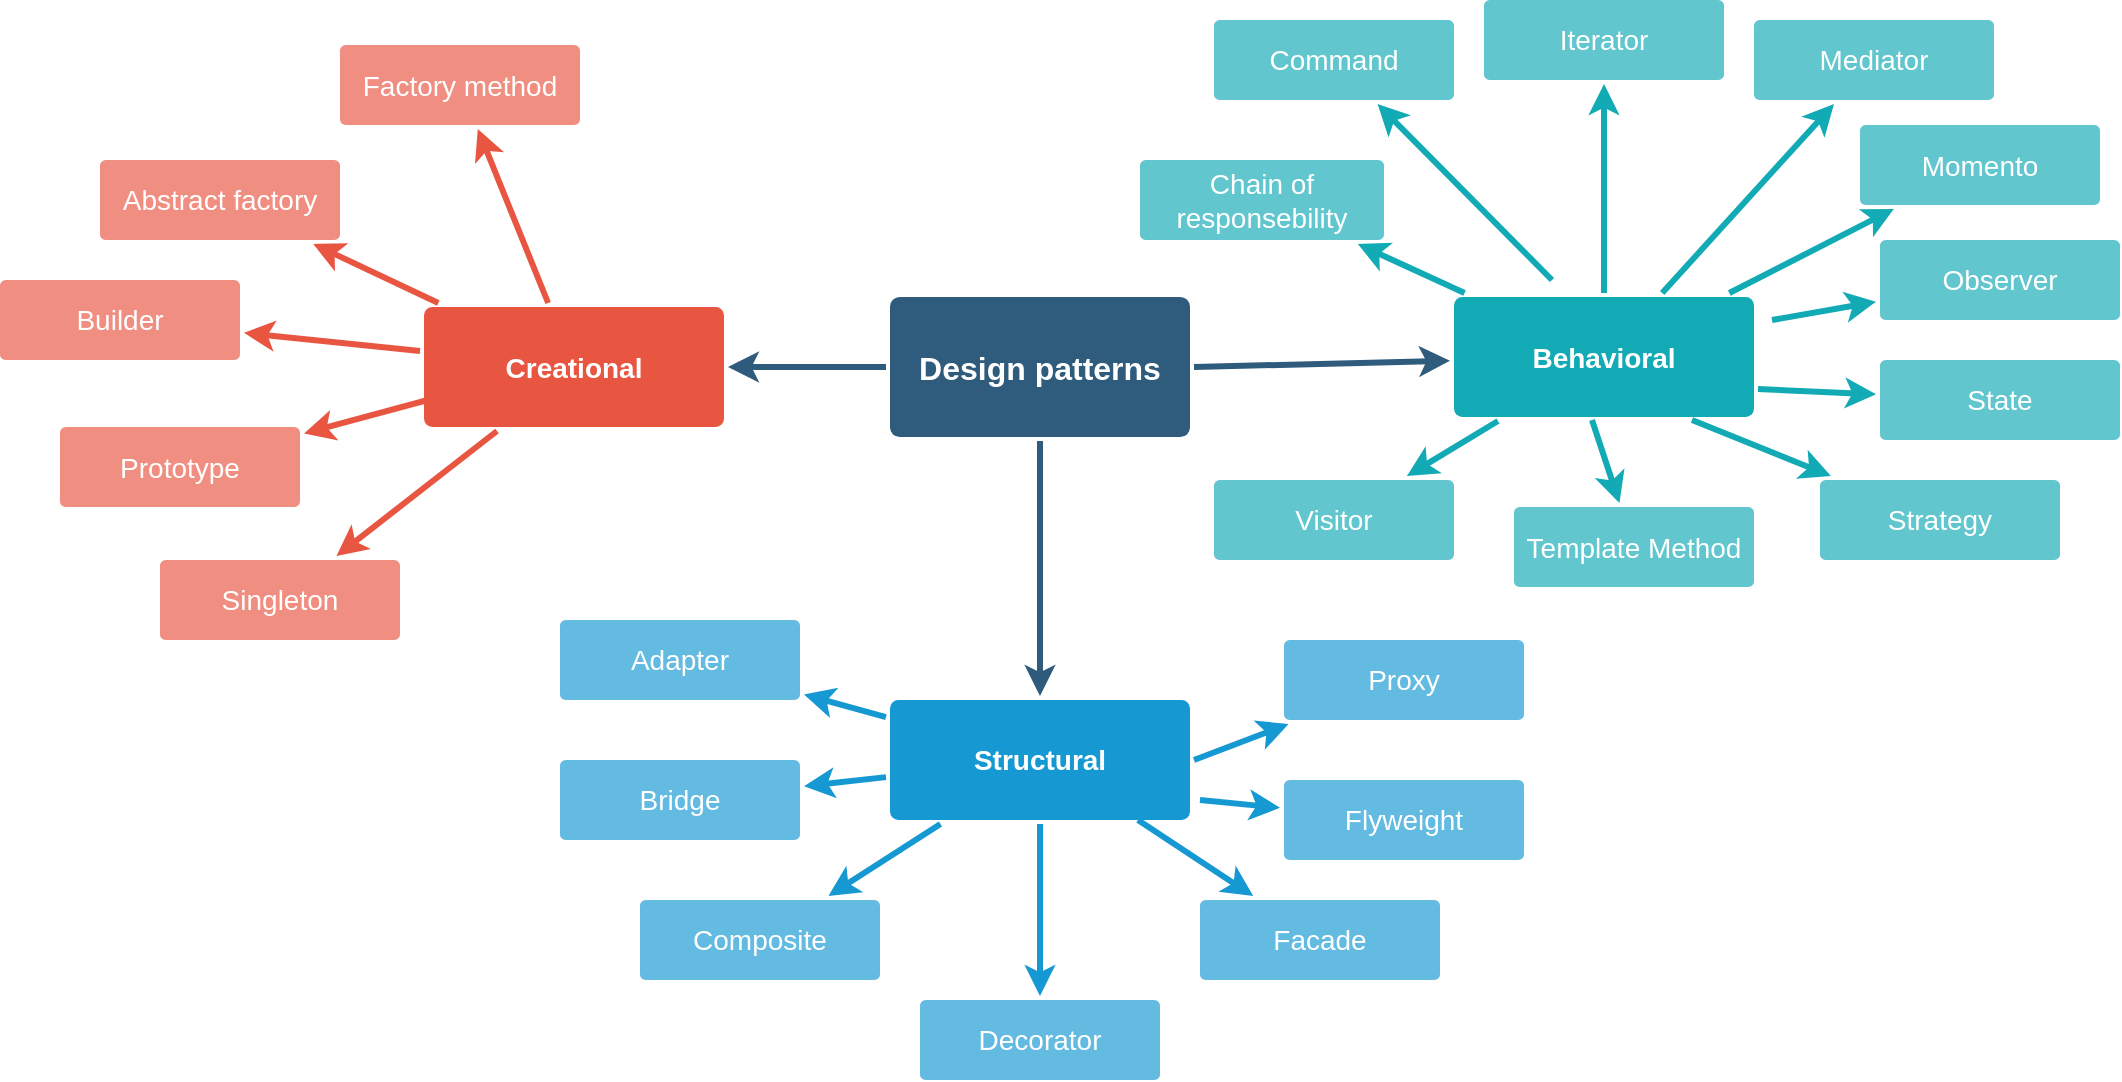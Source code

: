 <mxfile version="24.0.0" type="device">
  <diagram id="6a731a19-8d31-9384-78a2-239565b7b9f0" name="Page-1">
    <mxGraphModel dx="1434" dy="818" grid="1" gridSize="10" guides="1" tooltips="1" connect="1" arrows="1" fold="1" page="1" pageScale="1" pageWidth="1169" pageHeight="827" background="none" math="0" shadow="0">
      <root>
        <mxCell id="0" />
        <mxCell id="1" parent="0" />
        <mxCell id="1746" value="" style="edgeStyle=none;rounded=0;jumpStyle=none;html=1;shadow=0;labelBackgroundColor=none;startArrow=none;startFill=0;endArrow=classic;endFill=1;jettySize=auto;orthogonalLoop=1;strokeColor=#2F5B7C;strokeWidth=3;fontFamily=Helvetica;fontSize=16;fontColor=#23445D;spacing=5;exitX=1;exitY=0.5;exitDx=0;exitDy=0;" parent="1" source="1749" target="1771" edge="1">
          <mxGeometry relative="1" as="geometry">
            <mxPoint x="683" y="371.935" as="sourcePoint" />
          </mxGeometry>
        </mxCell>
        <mxCell id="1747" value="" style="edgeStyle=none;rounded=0;jumpStyle=none;html=1;shadow=0;labelBackgroundColor=none;startArrow=none;startFill=0;endArrow=classic;endFill=1;jettySize=auto;orthogonalLoop=1;strokeColor=#2F5B7C;strokeWidth=3;fontFamily=Helvetica;fontSize=16;fontColor=#23445D;spacing=5;" parent="1" source="1749" target="1760" edge="1">
          <mxGeometry relative="1" as="geometry" />
        </mxCell>
        <mxCell id="1748" value="" style="edgeStyle=none;rounded=0;jumpStyle=none;html=1;shadow=0;labelBackgroundColor=none;startArrow=none;startFill=0;endArrow=classic;endFill=1;jettySize=auto;orthogonalLoop=1;strokeColor=#2F5B7C;strokeWidth=3;fontFamily=Helvetica;fontSize=16;fontColor=#23445D;spacing=5;" parent="1" source="1749" target="1753" edge="1">
          <mxGeometry relative="1" as="geometry" />
        </mxCell>
        <mxCell id="1749" value="Design patterns" style="rounded=1;whiteSpace=wrap;html=1;shadow=0;labelBackgroundColor=none;strokeColor=none;strokeWidth=3;fillColor=#2F5B7C;fontFamily=Helvetica;fontSize=16;fontColor=#FFFFFF;align=center;fontStyle=1;spacing=5;arcSize=7;perimeterSpacing=2;" parent="1" vertex="1">
          <mxGeometry x="495" y="338.5" width="150" height="70" as="geometry" />
        </mxCell>
        <mxCell id="1750" value="" style="edgeStyle=none;rounded=1;jumpStyle=none;html=1;shadow=0;labelBackgroundColor=none;startArrow=none;startFill=0;jettySize=auto;orthogonalLoop=1;strokeColor=#E85642;strokeWidth=3;fontFamily=Helvetica;fontSize=14;fontColor=#FFFFFF;spacing=5;fontStyle=1;fillColor=#b0e3e6;" parent="1" source="1753" target="1756" edge="1">
          <mxGeometry relative="1" as="geometry" />
        </mxCell>
        <mxCell id="1751" value="" style="edgeStyle=none;rounded=1;jumpStyle=none;html=1;shadow=0;labelBackgroundColor=none;startArrow=none;startFill=0;jettySize=auto;orthogonalLoop=1;strokeColor=#E85642;strokeWidth=3;fontFamily=Helvetica;fontSize=14;fontColor=#FFFFFF;spacing=5;fontStyle=1;fillColor=#b0e3e6;" parent="1" source="1753" target="1755" edge="1">
          <mxGeometry relative="1" as="geometry" />
        </mxCell>
        <mxCell id="1752" value="" style="edgeStyle=none;rounded=1;jumpStyle=none;html=1;shadow=0;labelBackgroundColor=none;startArrow=none;startFill=0;jettySize=auto;orthogonalLoop=1;strokeColor=#E85642;strokeWidth=3;fontFamily=Helvetica;fontSize=14;fontColor=#FFFFFF;spacing=5;fontStyle=1;fillColor=#b0e3e6;" parent="1" source="1753" target="1754" edge="1">
          <mxGeometry relative="1" as="geometry" />
        </mxCell>
        <mxCell id="1753" value="Creational" style="rounded=1;whiteSpace=wrap;html=1;shadow=0;labelBackgroundColor=none;strokeColor=none;strokeWidth=3;fillColor=#e85642;fontFamily=Helvetica;fontSize=14;fontColor=#FFFFFF;align=center;spacing=5;fontStyle=1;arcSize=7;perimeterSpacing=2;" parent="1" vertex="1">
          <mxGeometry x="262" y="343.5" width="150" height="60" as="geometry" />
        </mxCell>
        <mxCell id="1754" value="Builder" style="rounded=1;whiteSpace=wrap;html=1;shadow=0;labelBackgroundColor=none;strokeColor=none;strokeWidth=3;fillColor=#f08e81;fontFamily=Helvetica;fontSize=14;fontColor=#FFFFFF;align=center;spacing=5;fontStyle=0;arcSize=7;perimeterSpacing=2;imageWidth=23;glass=0;textShadow=0;" parent="1" vertex="1">
          <mxGeometry x="50" y="330" width="120" height="40" as="geometry" />
        </mxCell>
        <mxCell id="1755" value="Abstract factory" style="rounded=1;whiteSpace=wrap;html=1;shadow=0;labelBackgroundColor=none;strokeColor=none;strokeWidth=3;fillColor=#f08e81;fontFamily=Helvetica;fontSize=14;fontColor=#FFFFFF;align=center;spacing=5;fontStyle=0;arcSize=7;perimeterSpacing=2;imageWidth=23;glass=0;textShadow=0;" parent="1" vertex="1">
          <mxGeometry x="100" y="270" width="120" height="40" as="geometry" />
        </mxCell>
        <mxCell id="1756" value="Factory method" style="rounded=1;whiteSpace=wrap;html=1;shadow=0;labelBackgroundColor=none;strokeColor=none;strokeWidth=3;fillColor=#f08e81;fontFamily=Helvetica;fontSize=14;fontColor=#FFFFFF;align=center;spacing=5;fontStyle=0;arcSize=7;perimeterSpacing=2;imageWidth=23;glass=0;textShadow=0;" parent="1" vertex="1">
          <mxGeometry x="220" y="212.5" width="120" height="40" as="geometry" />
        </mxCell>
        <mxCell id="1757" value="" style="edgeStyle=none;rounded=0;jumpStyle=none;html=1;shadow=0;labelBackgroundColor=none;startArrow=none;startFill=0;endArrow=classic;endFill=1;jettySize=auto;orthogonalLoop=1;strokeColor=#1699D3;strokeWidth=3;fontFamily=Helvetica;fontSize=14;fontColor=#FFFFFF;spacing=5;" parent="1" source="1760" target="1763" edge="1">
          <mxGeometry relative="1" as="geometry" />
        </mxCell>
        <mxCell id="1758" value="" style="edgeStyle=none;rounded=0;jumpStyle=none;html=1;shadow=0;labelBackgroundColor=none;startArrow=none;startFill=0;endArrow=classic;endFill=1;jettySize=auto;orthogonalLoop=1;strokeColor=#1699D3;strokeWidth=3;fontFamily=Helvetica;fontSize=14;fontColor=#FFFFFF;spacing=5;" parent="1" source="1760" target="1762" edge="1">
          <mxGeometry relative="1" as="geometry" />
        </mxCell>
        <mxCell id="1759" value="" style="edgeStyle=none;rounded=0;jumpStyle=none;html=1;shadow=0;labelBackgroundColor=none;startArrow=none;startFill=0;endArrow=classic;endFill=1;jettySize=auto;orthogonalLoop=1;strokeColor=#1699D3;strokeWidth=3;fontFamily=Helvetica;fontSize=14;fontColor=#FFFFFF;spacing=5;" parent="1" source="1760" target="1761" edge="1">
          <mxGeometry relative="1" as="geometry" />
        </mxCell>
        <mxCell id="1760" value="Structural" style="rounded=1;whiteSpace=wrap;html=1;shadow=0;labelBackgroundColor=none;strokeColor=none;strokeWidth=3;fillColor=#1699d3;fontFamily=Helvetica;fontSize=14;fontColor=#FFFFFF;align=center;spacing=5;fontStyle=1;arcSize=7;perimeterSpacing=2;" parent="1" vertex="1">
          <mxGeometry x="495" y="540" width="150" height="60" as="geometry" />
        </mxCell>
        <mxCell id="1761" value="Composite" style="rounded=1;whiteSpace=wrap;html=1;shadow=0;labelBackgroundColor=none;strokeColor=none;strokeWidth=3;fillColor=#64bbe2;fontFamily=Helvetica;fontSize=14;fontColor=#FFFFFF;align=center;spacing=5;arcSize=7;perimeterSpacing=2;imageWidth=23;glass=0;textShadow=0;" parent="1" vertex="1">
          <mxGeometry x="370" y="640" width="120" height="40" as="geometry" />
        </mxCell>
        <mxCell id="1762" value="Bridge" style="rounded=1;whiteSpace=wrap;html=1;shadow=0;labelBackgroundColor=none;strokeColor=none;strokeWidth=3;fillColor=#64bbe2;fontFamily=Helvetica;fontSize=14;fontColor=#FFFFFF;align=center;spacing=5;arcSize=7;perimeterSpacing=2;imageWidth=23;glass=0;textShadow=0;" parent="1" vertex="1">
          <mxGeometry x="330" y="570" width="120" height="40" as="geometry" />
        </mxCell>
        <mxCell id="1763" value="Adapter" style="rounded=1;whiteSpace=wrap;html=1;shadow=0;labelBackgroundColor=none;strokeColor=none;strokeWidth=3;fillColor=#64bbe2;fontFamily=Helvetica;fontSize=14;fontColor=#FFFFFF;align=center;spacing=5;arcSize=7;perimeterSpacing=2;imageWidth=23;glass=0;textShadow=0;" parent="1" vertex="1">
          <mxGeometry x="330" y="500" width="120" height="40" as="geometry" />
        </mxCell>
        <mxCell id="1771" value="Behavioral" style="rounded=1;whiteSpace=wrap;html=1;shadow=0;labelBackgroundColor=none;strokeColor=none;strokeWidth=3;fillColor=#12aab5;fontFamily=Helvetica;fontSize=14;fontColor=#FFFFFF;align=center;spacing=5;fontStyle=1;arcSize=7;perimeterSpacing=2;" parent="1" vertex="1">
          <mxGeometry x="777" y="338.5" width="150" height="60" as="geometry" />
        </mxCell>
        <mxCell id="1772" value="Momento" style="rounded=1;whiteSpace=wrap;html=1;shadow=0;labelBackgroundColor=none;strokeColor=none;strokeWidth=3;fillColor=#61c6ce;fontFamily=Helvetica;fontSize=14;fontColor=#FFFFFF;align=center;spacing=5;fontStyle=0;arcSize=7;perimeterSpacing=2;imageWidth=23;glass=0;textShadow=0;" parent="1" vertex="1">
          <mxGeometry x="980" y="252.5" width="120" height="40" as="geometry" />
        </mxCell>
        <mxCell id="1773" value="" style="edgeStyle=none;rounded=1;jumpStyle=none;html=1;shadow=0;labelBackgroundColor=none;startArrow=none;startFill=0;jettySize=auto;orthogonalLoop=1;strokeColor=#12AAB5;strokeWidth=3;fontFamily=Helvetica;fontSize=14;fontColor=#FFFFFF;spacing=5;fontStyle=1;fillColor=#b0e3e6;" parent="1" source="1771" target="1772" edge="1">
          <mxGeometry relative="1" as="geometry" />
        </mxCell>
        <mxCell id="1774" value="Mediator" style="rounded=1;whiteSpace=wrap;html=1;shadow=0;labelBackgroundColor=none;strokeColor=none;strokeWidth=3;fillColor=#61c6ce;fontFamily=Helvetica;fontSize=14;fontColor=#FFFFFF;align=center;spacing=5;fontStyle=0;arcSize=7;perimeterSpacing=2;imageWidth=23;glass=0;textShadow=0;" parent="1" vertex="1">
          <mxGeometry x="927" y="200" width="120" height="40" as="geometry" />
        </mxCell>
        <mxCell id="1775" value="" style="edgeStyle=none;rounded=1;jumpStyle=none;html=1;shadow=0;labelBackgroundColor=none;startArrow=none;startFill=0;jettySize=auto;orthogonalLoop=1;strokeColor=#12AAB5;strokeWidth=3;fontFamily=Helvetica;fontSize=14;fontColor=#FFFFFF;spacing=5;fontStyle=1;fillColor=#b0e3e6;" parent="1" source="1771" target="1774" edge="1">
          <mxGeometry relative="1" as="geometry" />
        </mxCell>
        <mxCell id="1776" value="Iterator" style="rounded=1;whiteSpace=wrap;html=1;shadow=0;labelBackgroundColor=none;strokeColor=none;strokeWidth=3;fillColor=#61c6ce;fontFamily=Helvetica;fontSize=14;fontColor=#FFFFFF;align=center;spacing=5;fontStyle=0;arcSize=7;perimeterSpacing=2;imageWidth=23;glass=0;textShadow=0;" parent="1" vertex="1">
          <mxGeometry x="792" y="190" width="120" height="40" as="geometry" />
        </mxCell>
        <mxCell id="1777" value="" style="edgeStyle=none;rounded=1;jumpStyle=none;html=1;shadow=0;labelBackgroundColor=none;startArrow=none;startFill=0;jettySize=auto;orthogonalLoop=1;strokeColor=#12AAB5;strokeWidth=3;fontFamily=Helvetica;fontSize=14;fontColor=#FFFFFF;spacing=5;fontStyle=1;fillColor=#b0e3e6;" parent="1" source="1771" target="1776" edge="1">
          <mxGeometry relative="1" as="geometry" />
        </mxCell>
        <mxCell id="1778" value="Chain of responsebility" style="rounded=1;whiteSpace=wrap;html=1;shadow=0;labelBackgroundColor=none;strokeColor=none;strokeWidth=3;fillColor=#61c6ce;fontFamily=Helvetica;fontSize=14;fontColor=#FFFFFF;align=center;spacing=5;fontStyle=0;arcSize=7;perimeterSpacing=2;imageWidth=23;glass=0;textShadow=0;" parent="1" vertex="1">
          <mxGeometry x="620" y="270" width="122" height="40" as="geometry" />
        </mxCell>
        <mxCell id="1779" value="" style="edgeStyle=none;rounded=1;jumpStyle=none;html=1;shadow=0;labelBackgroundColor=none;startArrow=none;startFill=0;jettySize=auto;orthogonalLoop=1;strokeColor=#12AAB5;strokeWidth=3;fontFamily=Helvetica;fontSize=14;fontColor=#FFFFFF;spacing=5;fontStyle=1;fillColor=#b0e3e6;" parent="1" source="1771" target="1778" edge="1">
          <mxGeometry relative="1" as="geometry" />
        </mxCell>
        <mxCell id="Cx9iERYuDsC7vW8Rm2oK-1779" value="" style="edgeStyle=none;rounded=1;jumpStyle=none;html=1;shadow=0;labelBackgroundColor=none;startArrow=none;startFill=0;jettySize=auto;orthogonalLoop=1;strokeColor=#E85642;strokeWidth=3;fontFamily=Helvetica;fontSize=14;fontColor=#FFFFFF;spacing=5;fontStyle=1;fillColor=#b0e3e6;exitX=0;exitY=0.75;exitDx=0;exitDy=0;" edge="1" parent="1" target="Cx9iERYuDsC7vW8Rm2oK-1780">
          <mxGeometry relative="1" as="geometry">
            <mxPoint x="288" y="383.5" as="sourcePoint" />
          </mxGeometry>
        </mxCell>
        <mxCell id="Cx9iERYuDsC7vW8Rm2oK-1780" value="Prototype" style="rounded=1;whiteSpace=wrap;html=1;shadow=0;labelBackgroundColor=none;strokeColor=none;strokeWidth=3;fillColor=#f08e81;fontFamily=Helvetica;fontSize=14;fontColor=#FFFFFF;align=center;spacing=5;fontStyle=0;arcSize=7;perimeterSpacing=2;imageWidth=23;glass=0;textShadow=0;" vertex="1" parent="1">
          <mxGeometry x="80" y="403.5" width="120" height="40" as="geometry" />
        </mxCell>
        <mxCell id="Cx9iERYuDsC7vW8Rm2oK-1781" value="" style="edgeStyle=none;rounded=1;jumpStyle=none;html=1;shadow=0;labelBackgroundColor=none;startArrow=none;startFill=0;jettySize=auto;orthogonalLoop=1;strokeColor=#E85642;strokeWidth=3;fontFamily=Helvetica;fontSize=14;fontColor=#FFFFFF;spacing=5;fontStyle=1;fillColor=#b0e3e6;exitX=0.25;exitY=1;exitDx=0;exitDy=0;" edge="1" parent="1" target="Cx9iERYuDsC7vW8Rm2oK-1782" source="1753">
          <mxGeometry relative="1" as="geometry">
            <mxPoint x="320" y="410" as="sourcePoint" />
          </mxGeometry>
        </mxCell>
        <mxCell id="Cx9iERYuDsC7vW8Rm2oK-1782" value="Singleton" style="rounded=1;whiteSpace=wrap;html=1;shadow=0;labelBackgroundColor=none;strokeColor=none;strokeWidth=3;fillColor=#f08e81;fontFamily=Helvetica;fontSize=14;fontColor=#FFFFFF;align=center;spacing=5;fontStyle=0;arcSize=7;perimeterSpacing=2;imageWidth=23;glass=0;textShadow=0;" vertex="1" parent="1">
          <mxGeometry x="130" y="470" width="120" height="40" as="geometry" />
        </mxCell>
        <mxCell id="Cx9iERYuDsC7vW8Rm2oK-1783" value="" style="edgeStyle=none;rounded=0;jumpStyle=none;html=1;shadow=0;labelBackgroundColor=none;startArrow=none;startFill=0;endArrow=classic;endFill=1;jettySize=auto;orthogonalLoop=1;strokeColor=#1699D3;strokeWidth=3;fontFamily=Helvetica;fontSize=14;fontColor=#FFFFFF;spacing=5;exitX=0.5;exitY=1;exitDx=0;exitDy=0;" edge="1" parent="1" target="Cx9iERYuDsC7vW8Rm2oK-1784" source="1760">
          <mxGeometry relative="1" as="geometry">
            <mxPoint x="659" y="630" as="sourcePoint" />
          </mxGeometry>
        </mxCell>
        <mxCell id="Cx9iERYuDsC7vW8Rm2oK-1784" value="Decorator" style="rounded=1;whiteSpace=wrap;html=1;shadow=0;labelBackgroundColor=none;strokeColor=none;strokeWidth=3;fillColor=#64bbe2;fontFamily=Helvetica;fontSize=14;fontColor=#FFFFFF;align=center;spacing=5;arcSize=7;perimeterSpacing=2;imageWidth=23;glass=0;textShadow=0;" vertex="1" parent="1">
          <mxGeometry x="510" y="690" width="120" height="40" as="geometry" />
        </mxCell>
        <mxCell id="Cx9iERYuDsC7vW8Rm2oK-1785" value="" style="edgeStyle=none;rounded=0;jumpStyle=none;html=1;shadow=0;labelBackgroundColor=none;startArrow=none;startFill=0;endArrow=classic;endFill=1;jettySize=auto;orthogonalLoop=1;strokeColor=#1699D3;strokeWidth=3;fontFamily=Helvetica;fontSize=14;fontColor=#FFFFFF;spacing=5;exitX=1;exitY=0.5;exitDx=0;exitDy=0;" edge="1" parent="1" target="Cx9iERYuDsC7vW8Rm2oK-1790" source="1760">
          <mxGeometry relative="1" as="geometry">
            <mxPoint x="855" y="553.008" as="sourcePoint" />
          </mxGeometry>
        </mxCell>
        <mxCell id="Cx9iERYuDsC7vW8Rm2oK-1786" value="" style="edgeStyle=none;rounded=0;jumpStyle=none;html=1;shadow=0;labelBackgroundColor=none;startArrow=none;startFill=0;endArrow=classic;endFill=1;jettySize=auto;orthogonalLoop=1;strokeColor=#1699D3;strokeWidth=3;fontFamily=Helvetica;fontSize=14;fontColor=#FFFFFF;spacing=5;" edge="1" parent="1" target="Cx9iERYuDsC7vW8Rm2oK-1789">
          <mxGeometry relative="1" as="geometry">
            <mxPoint x="650" y="590" as="sourcePoint" />
          </mxGeometry>
        </mxCell>
        <mxCell id="Cx9iERYuDsC7vW8Rm2oK-1787" value="" style="edgeStyle=none;rounded=0;jumpStyle=none;html=1;shadow=0;labelBackgroundColor=none;startArrow=none;startFill=0;endArrow=classic;endFill=1;jettySize=auto;orthogonalLoop=1;strokeColor=#1699D3;strokeWidth=3;fontFamily=Helvetica;fontSize=14;fontColor=#FFFFFF;spacing=5;exitX=0.818;exitY=0.969;exitDx=0;exitDy=0;exitPerimeter=0;" edge="1" parent="1" target="Cx9iERYuDsC7vW8Rm2oK-1788" source="1760">
          <mxGeometry relative="1" as="geometry">
            <mxPoint x="882" y="667.344" as="sourcePoint" />
          </mxGeometry>
        </mxCell>
        <mxCell id="Cx9iERYuDsC7vW8Rm2oK-1788" value="Facade" style="rounded=1;whiteSpace=wrap;html=1;shadow=0;labelBackgroundColor=none;strokeColor=none;strokeWidth=3;fillColor=#64bbe2;fontFamily=Helvetica;fontSize=14;fontColor=#FFFFFF;align=center;spacing=5;arcSize=7;perimeterSpacing=2;imageWidth=23;glass=0;textShadow=0;flipV=0;" vertex="1" parent="1">
          <mxGeometry x="650" y="640" width="120" height="40" as="geometry" />
        </mxCell>
        <mxCell id="Cx9iERYuDsC7vW8Rm2oK-1789" value="Flyweight" style="rounded=1;whiteSpace=wrap;html=1;shadow=0;labelBackgroundColor=none;strokeColor=none;strokeWidth=3;fillColor=#64bbe2;fontFamily=Helvetica;fontSize=14;fontColor=#FFFFFF;align=center;spacing=5;arcSize=7;perimeterSpacing=2;imageWidth=23;glass=0;textShadow=0;flipV=0;" vertex="1" parent="1">
          <mxGeometry x="692" y="580" width="120" height="40" as="geometry" />
        </mxCell>
        <mxCell id="Cx9iERYuDsC7vW8Rm2oK-1790" value="Proxy" style="rounded=1;whiteSpace=wrap;html=1;shadow=0;labelBackgroundColor=none;strokeColor=none;strokeWidth=3;fillColor=#64bbe2;fontFamily=Helvetica;fontSize=14;fontColor=#FFFFFF;align=center;spacing=5;arcSize=7;perimeterSpacing=2;imageWidth=23;glass=0;textShadow=0;flipV=0;" vertex="1" parent="1">
          <mxGeometry x="692" y="510" width="120" height="40" as="geometry" />
        </mxCell>
        <mxCell id="Cx9iERYuDsC7vW8Rm2oK-1791" value="Observer" style="rounded=1;whiteSpace=wrap;html=1;shadow=0;labelBackgroundColor=none;strokeColor=none;strokeWidth=3;fillColor=#61c6ce;fontFamily=Helvetica;fontSize=14;fontColor=#FFFFFF;align=center;spacing=5;fontStyle=0;arcSize=7;perimeterSpacing=2;imageWidth=23;glass=0;textShadow=0;" vertex="1" parent="1">
          <mxGeometry x="990" y="310" width="120" height="40" as="geometry" />
        </mxCell>
        <mxCell id="Cx9iERYuDsC7vW8Rm2oK-1792" value="" style="edgeStyle=none;rounded=1;jumpStyle=none;html=1;shadow=0;labelBackgroundColor=none;startArrow=none;startFill=0;jettySize=auto;orthogonalLoop=1;strokeColor=#12AAB5;strokeWidth=3;fontFamily=Helvetica;fontSize=14;fontColor=#FFFFFF;spacing=5;fontStyle=1;fillColor=#b0e3e6;" edge="1" parent="1" target="Cx9iERYuDsC7vW8Rm2oK-1791">
          <mxGeometry relative="1" as="geometry">
            <mxPoint x="936" y="350" as="sourcePoint" />
          </mxGeometry>
        </mxCell>
        <mxCell id="Cx9iERYuDsC7vW8Rm2oK-1793" value="State" style="rounded=1;whiteSpace=wrap;html=1;shadow=0;labelBackgroundColor=none;strokeColor=none;strokeWidth=3;fillColor=#61c6ce;fontFamily=Helvetica;fontSize=14;fontColor=#FFFFFF;align=center;spacing=5;fontStyle=0;arcSize=7;perimeterSpacing=2;imageWidth=23;glass=0;textShadow=0;" vertex="1" parent="1">
          <mxGeometry x="990" y="370" width="120" height="40" as="geometry" />
        </mxCell>
        <mxCell id="Cx9iERYuDsC7vW8Rm2oK-1794" value="" style="edgeStyle=none;rounded=1;jumpStyle=none;html=1;shadow=0;labelBackgroundColor=none;startArrow=none;startFill=0;jettySize=auto;orthogonalLoop=1;strokeColor=#12AAB5;strokeWidth=3;fontFamily=Helvetica;fontSize=14;fontColor=#FFFFFF;spacing=5;fontStyle=1;fillColor=#b0e3e6;exitX=1;exitY=0.75;exitDx=0;exitDy=0;" edge="1" parent="1" target="Cx9iERYuDsC7vW8Rm2oK-1793" source="1771">
          <mxGeometry relative="1" as="geometry">
            <mxPoint x="928" y="455" as="sourcePoint" />
          </mxGeometry>
        </mxCell>
        <mxCell id="Cx9iERYuDsC7vW8Rm2oK-1795" value="Strategy" style="rounded=1;whiteSpace=wrap;html=1;shadow=0;labelBackgroundColor=none;strokeColor=none;strokeWidth=3;fillColor=#61c6ce;fontFamily=Helvetica;fontSize=14;fontColor=#FFFFFF;align=center;spacing=5;fontStyle=0;arcSize=7;perimeterSpacing=2;imageWidth=23;glass=0;textShadow=0;" vertex="1" parent="1">
          <mxGeometry x="960" y="430" width="120" height="40" as="geometry" />
        </mxCell>
        <mxCell id="Cx9iERYuDsC7vW8Rm2oK-1796" value="" style="edgeStyle=none;rounded=1;jumpStyle=none;html=1;shadow=0;labelBackgroundColor=none;startArrow=none;startFill=0;jettySize=auto;orthogonalLoop=1;strokeColor=#12AAB5;strokeWidth=3;fontFamily=Helvetica;fontSize=14;fontColor=#FFFFFF;spacing=5;fontStyle=1;fillColor=#b0e3e6;" edge="1" parent="1" target="Cx9iERYuDsC7vW8Rm2oK-1795">
          <mxGeometry relative="1" as="geometry">
            <mxPoint x="896" y="400" as="sourcePoint" />
          </mxGeometry>
        </mxCell>
        <mxCell id="Cx9iERYuDsC7vW8Rm2oK-1797" value="Template Method" style="rounded=1;whiteSpace=wrap;html=1;shadow=0;labelBackgroundColor=none;strokeColor=none;strokeWidth=3;fillColor=#61c6ce;fontFamily=Helvetica;fontSize=14;fontColor=#FFFFFF;align=center;spacing=5;fontStyle=0;arcSize=7;perimeterSpacing=2;imageWidth=23;glass=0;textShadow=0;" vertex="1" parent="1">
          <mxGeometry x="807" y="443.5" width="120" height="40" as="geometry" />
        </mxCell>
        <mxCell id="Cx9iERYuDsC7vW8Rm2oK-1798" value="" style="edgeStyle=none;rounded=1;jumpStyle=none;html=1;shadow=0;labelBackgroundColor=none;startArrow=none;startFill=0;jettySize=auto;orthogonalLoop=1;strokeColor=#12AAB5;strokeWidth=3;fontFamily=Helvetica;fontSize=14;fontColor=#FFFFFF;spacing=5;fontStyle=1;fillColor=#b0e3e6;" edge="1" parent="1" target="Cx9iERYuDsC7vW8Rm2oK-1797">
          <mxGeometry relative="1" as="geometry">
            <mxPoint x="846" y="400" as="sourcePoint" />
          </mxGeometry>
        </mxCell>
        <mxCell id="Cx9iERYuDsC7vW8Rm2oK-1799" value="Visitor" style="rounded=1;whiteSpace=wrap;html=1;shadow=0;labelBackgroundColor=none;strokeColor=none;strokeWidth=3;fillColor=#61c6ce;fontFamily=Helvetica;fontSize=14;fontColor=#FFFFFF;align=center;spacing=5;fontStyle=0;arcSize=7;perimeterSpacing=2;imageWidth=23;glass=0;textShadow=0;" vertex="1" parent="1">
          <mxGeometry x="657" y="430" width="120" height="40" as="geometry" />
        </mxCell>
        <mxCell id="Cx9iERYuDsC7vW8Rm2oK-1800" value="" style="edgeStyle=none;rounded=1;jumpStyle=none;html=1;shadow=0;labelBackgroundColor=none;startArrow=none;startFill=0;jettySize=auto;orthogonalLoop=1;strokeColor=#12AAB5;strokeWidth=3;fontFamily=Helvetica;fontSize=14;fontColor=#FFFFFF;spacing=5;fontStyle=1;fillColor=#b0e3e6;" edge="1" parent="1" target="Cx9iERYuDsC7vW8Rm2oK-1799" source="1771">
          <mxGeometry relative="1" as="geometry">
            <mxPoint x="646" y="481.5" as="sourcePoint" />
          </mxGeometry>
        </mxCell>
        <mxCell id="Cx9iERYuDsC7vW8Rm2oK-1801" value="Command" style="rounded=1;whiteSpace=wrap;html=1;shadow=0;labelBackgroundColor=none;strokeColor=none;strokeWidth=3;fillColor=#61c6ce;fontFamily=Helvetica;fontSize=14;fontColor=#FFFFFF;align=center;spacing=5;fontStyle=0;arcSize=7;perimeterSpacing=2;imageWidth=23;glass=0;textShadow=0;" vertex="1" parent="1">
          <mxGeometry x="657" y="200" width="120" height="40" as="geometry" />
        </mxCell>
        <mxCell id="Cx9iERYuDsC7vW8Rm2oK-1802" value="" style="edgeStyle=none;rounded=1;jumpStyle=none;html=1;shadow=0;labelBackgroundColor=none;startArrow=none;startFill=0;jettySize=auto;orthogonalLoop=1;strokeColor=#12AAB5;strokeWidth=3;fontFamily=Helvetica;fontSize=14;fontColor=#FFFFFF;spacing=5;fontStyle=1;fillColor=#b0e3e6;" edge="1" parent="1" target="Cx9iERYuDsC7vW8Rm2oK-1801">
          <mxGeometry relative="1" as="geometry">
            <mxPoint x="826" y="330" as="sourcePoint" />
          </mxGeometry>
        </mxCell>
      </root>
    </mxGraphModel>
  </diagram>
</mxfile>
